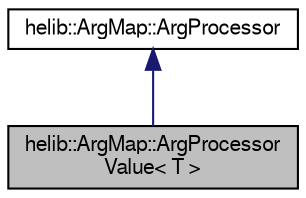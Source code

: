 digraph "helib::ArgMap::ArgProcessorValue&lt; T &gt;"
{
  edge [fontname="FreeSans",fontsize="10",labelfontname="FreeSans",labelfontsize="10"];
  node [fontname="FreeSans",fontsize="10",shape=record];
  Node2 [label="helib::ArgMap::ArgProcessor\lValue\< T \>",height=0.2,width=0.4,color="black", fillcolor="grey75", style="filled", fontcolor="black"];
  Node3 -> Node2 [dir="back",color="midnightblue",fontsize="10",style="solid"];
  Node3 [label="helib::ArgMap::ArgProcessor",height=0.2,width=0.4,color="black", fillcolor="white", style="filled",URL="$structhelib_1_1_arg_map_1_1_arg_processor.html"];
}
